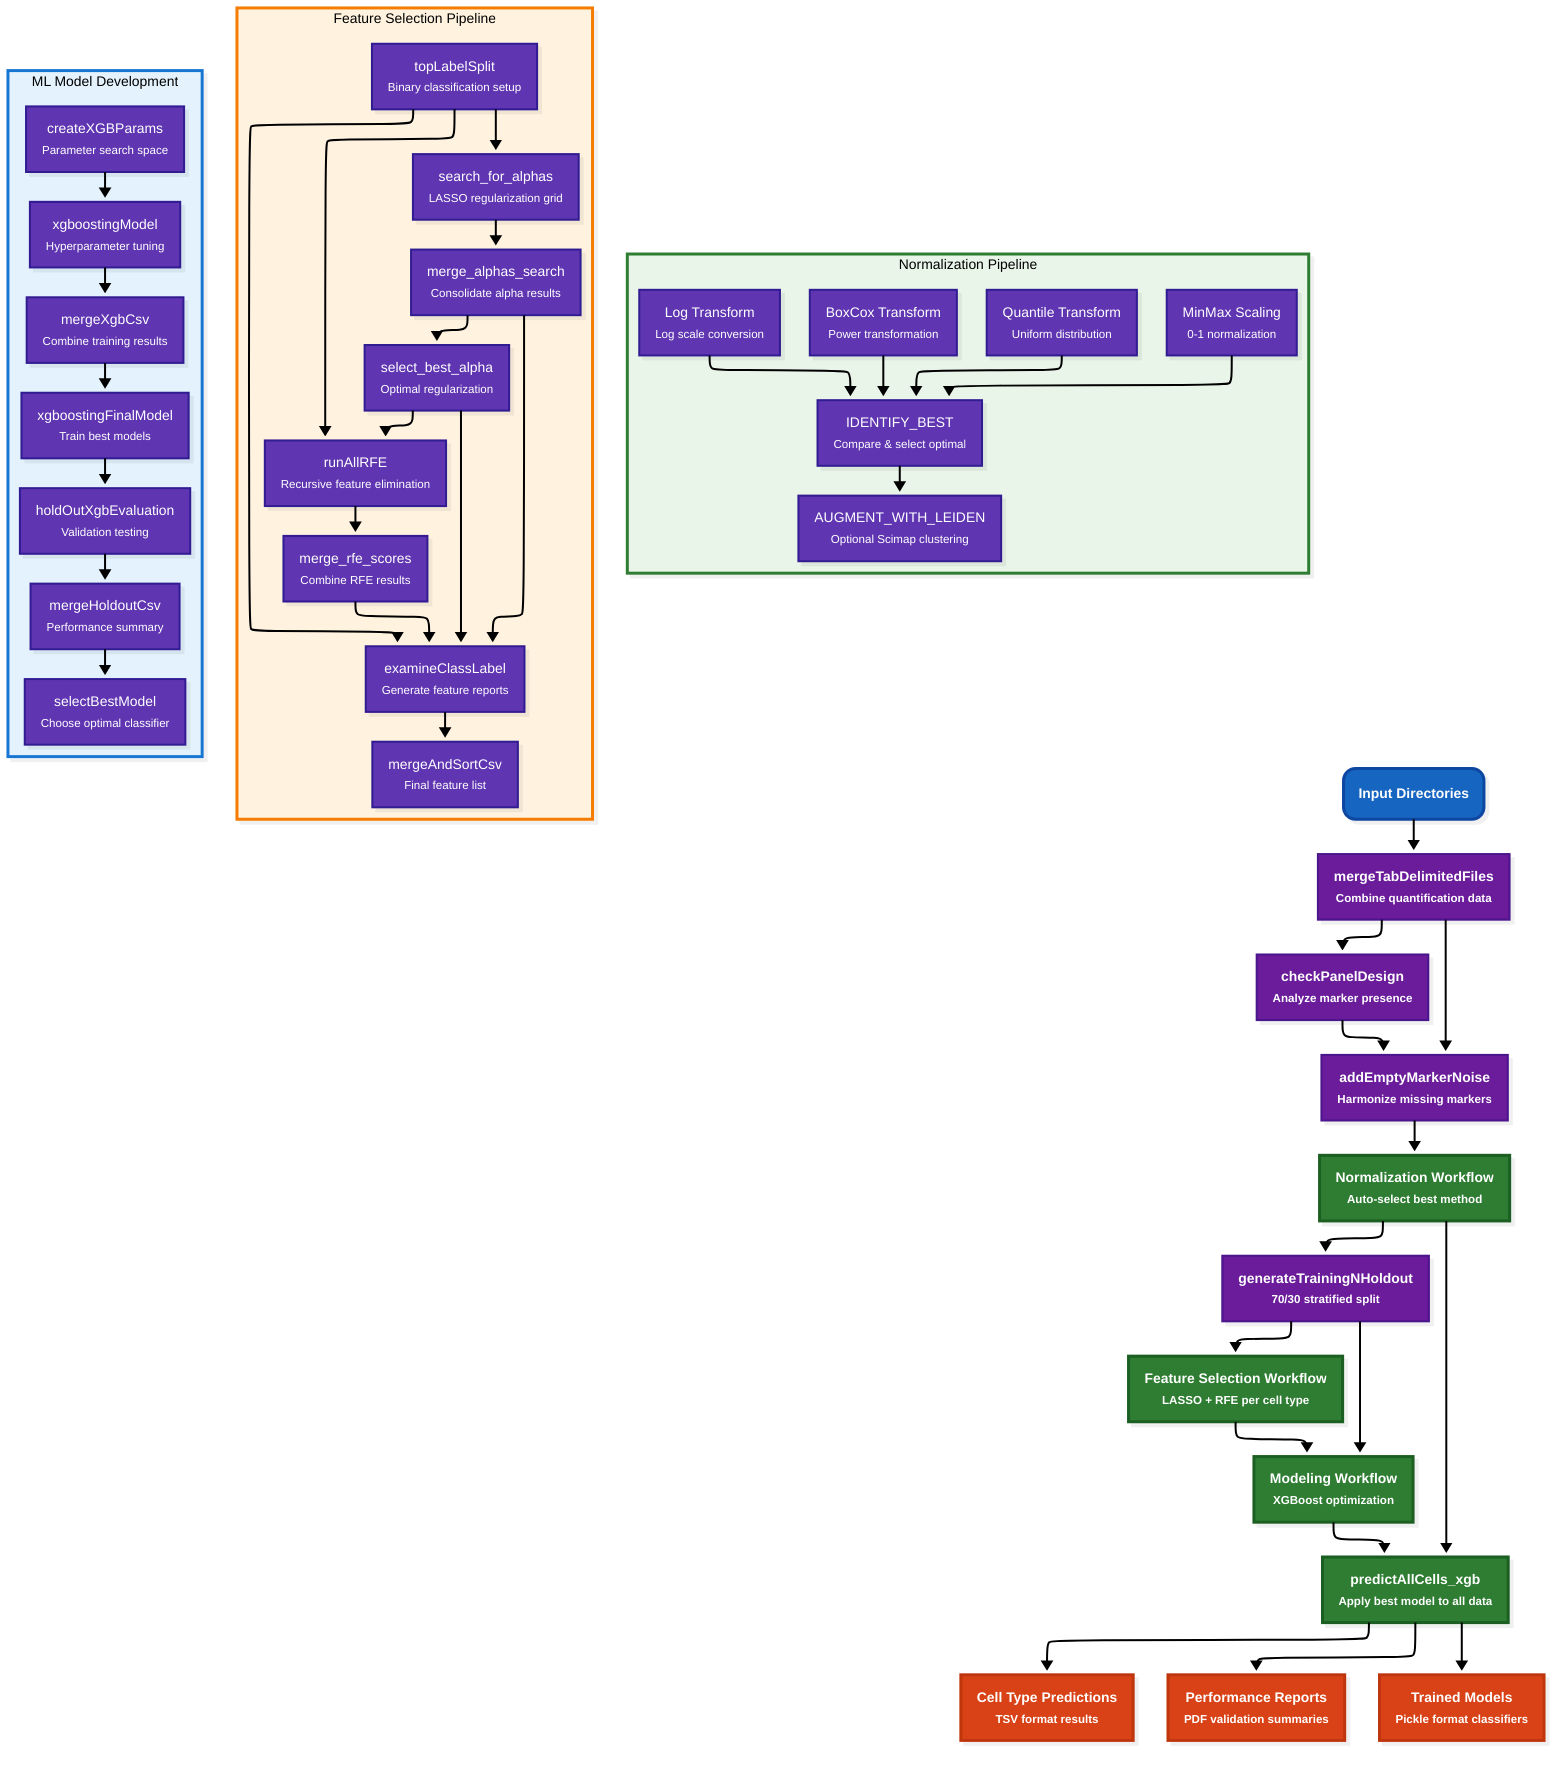 ---
config:
  theme: redux
  look: neo
  layout: elk
---
flowchart TD
 subgraph NORM["Normalization Pipeline"]
    direction TB
        E5["IDENTIFY_BEST<br><small>Compare &amp; select optimal</small>"]
        E1["BoxCox Transform<br><small>Power transformation</small>"]
        E2["Quantile Transform<br><small>Uniform distribution</small>"]
        E3["MinMax Scaling<br><small>0-1 normalization</small>"]
        E4["Log Transform<br><small>Log scale conversion</small>"]
        E6["AUGMENT_WITH_LEIDEN<br><small>Optional Scimap clustering</small>"]
  end
 subgraph FEAT["Feature Selection Pipeline"]
    direction TB
        G2["search_for_alphas<br><small>LASSO regularization grid</small>"]
        G1["topLabelSplit<br><small>Binary classification setup</small>"]
        G3["merge_alphas_search<br><small>Consolidate alpha results</small>"]
        G4["select_best_alpha<br><small>Optimal regularization</small>"]
        G5["runAllRFE<br><small>Recursive feature elimination</small>"]
        G6["merge_rfe_scores<br><small>Combine RFE results</small>"]
        G7["examineClassLabel<br><small>Generate feature reports</small>"]
        G8["mergeAndSortCsv<br><small>Final feature list</small>"]
  end
 subgraph MODEL["ML Model Development"]
    direction TB
        H2["xgboostingModel<br><small>Hyperparameter tuning</small>"]
        H1["createXGBParams<br><small>Parameter search space</small>"]
        H3["mergeXgbCsv<br><small>Combine training results</small>"]
        H4["xgboostingFinalModel<br><small>Train best models</small>"]
        H5["holdOutXgbEvaluation<br><small>Validation testing</small>"]
        H6["mergeHoldoutCsv<br><small>Performance summary</small>"]
        H7["selectBestModel<br><small>Choose optimal classifier</small>"]
  end
    A["Input Directories<br>"] --> B["mergeTabDelimitedFiles<br><small>Combine quantification data</small>"]
    B --> C["checkPanelDesign<br><small>Analyze marker presence</small>"] & D["addEmptyMarkerNoise<br><small>Harmonize missing markers</small>"]
    C --> D
    D --> E["Normalization Workflow<br><small>Auto-select best method</small>"]
    E --> F["generateTrainingNHoldout<br><small>70/30 stratified split</small>"] & I["predictAllCells_xgb<br><small>Apply best model to all data</small>"]
    F --> G["Feature Selection Workflow<br><small>LASSO + RFE per cell type</small>"] & H["Modeling Workflow<br><small>XGBoost optimization</small>"]
    G --> H
    H --> I
    E1 --> E5
    E2 --> E5
    E3 --> E5
    E4 --> E5
    E5 --> E6
    G1 --> G2 & G5 & G7
    G2 --> G3
    G3 --> G4 & G7
    G4 --> G5 & G7
    G5 --> G6
    G6 --> G7
    G7 --> G8
    H1 --> H2
    H2 --> H3
    H3 --> H4
    H4 --> H5
    H5 --> H6
    H6 --> H7
    I --> OUT1["Cell Type Predictions<br><small>TSV format results</small>"] & OUT2["Performance Reports<br><small>PDF validation summaries</small>"] & OUT3["Trained Models<br><small>Pickle format classifiers</small>"]
    A@{ shape: rounded}
     E5:::subprocessNode
     E1:::subprocessNode
     E2:::subprocessNode
     E3:::subprocessNode
     E4:::subprocessNode
     E6:::subprocessNode
     G2:::subprocessNode
     G1:::subprocessNode
     G3:::subprocessNode
     G4:::subprocessNode
     G5:::subprocessNode
     G6:::subprocessNode
     G7:::subprocessNode
     G8:::subprocessNode
     H2:::subprocessNode
     H1:::subprocessNode
     H3:::subprocessNode
     H4:::subprocessNode
     H5:::subprocessNode
     H6:::subprocessNode
     H7:::subprocessNode
     A:::inputNode
     B:::processNode
     C:::processNode
     D:::processNode
     E:::workflowNode
     F:::processNode
     I:::workflowNode
     G:::workflowNode
     H:::workflowNode
     OUT1:::outputNode
     OUT2:::outputNode
     OUT3:::outputNode
    classDef inputNode fill:#1565C0,stroke:#0D47A1,stroke-width:3px,color:#fff,font-weight:bold
    classDef processNode fill:#6A1B9A,stroke:#4A148C,stroke-width:2px,color:#fff,font-weight:bold
    classDef workflowNode fill:#2E7D32,stroke:#1B5E20,stroke-width:3px,color:#fff,font-weight:bold
    classDef subprocessNode fill:#5E35B1,stroke:#311B92,stroke-width:2px,color:#fff
    classDef outputNode fill:#D84315,stroke:#BF360C,stroke-width:3px,color:#fff,font-weight:bold
    classDef subgraphStyle fill:#F5F5F5,stroke:#424242,stroke-width:2px,color:#212121
    style NORM fill:#E8F5E8,stroke:#2E7D32,stroke-width:3px
    style FEAT fill:#FFF3E0,stroke:#F57C00,stroke-width:3px  
    style MODEL fill:#E3F2FD,stroke:#1976D2,stroke-width:3px